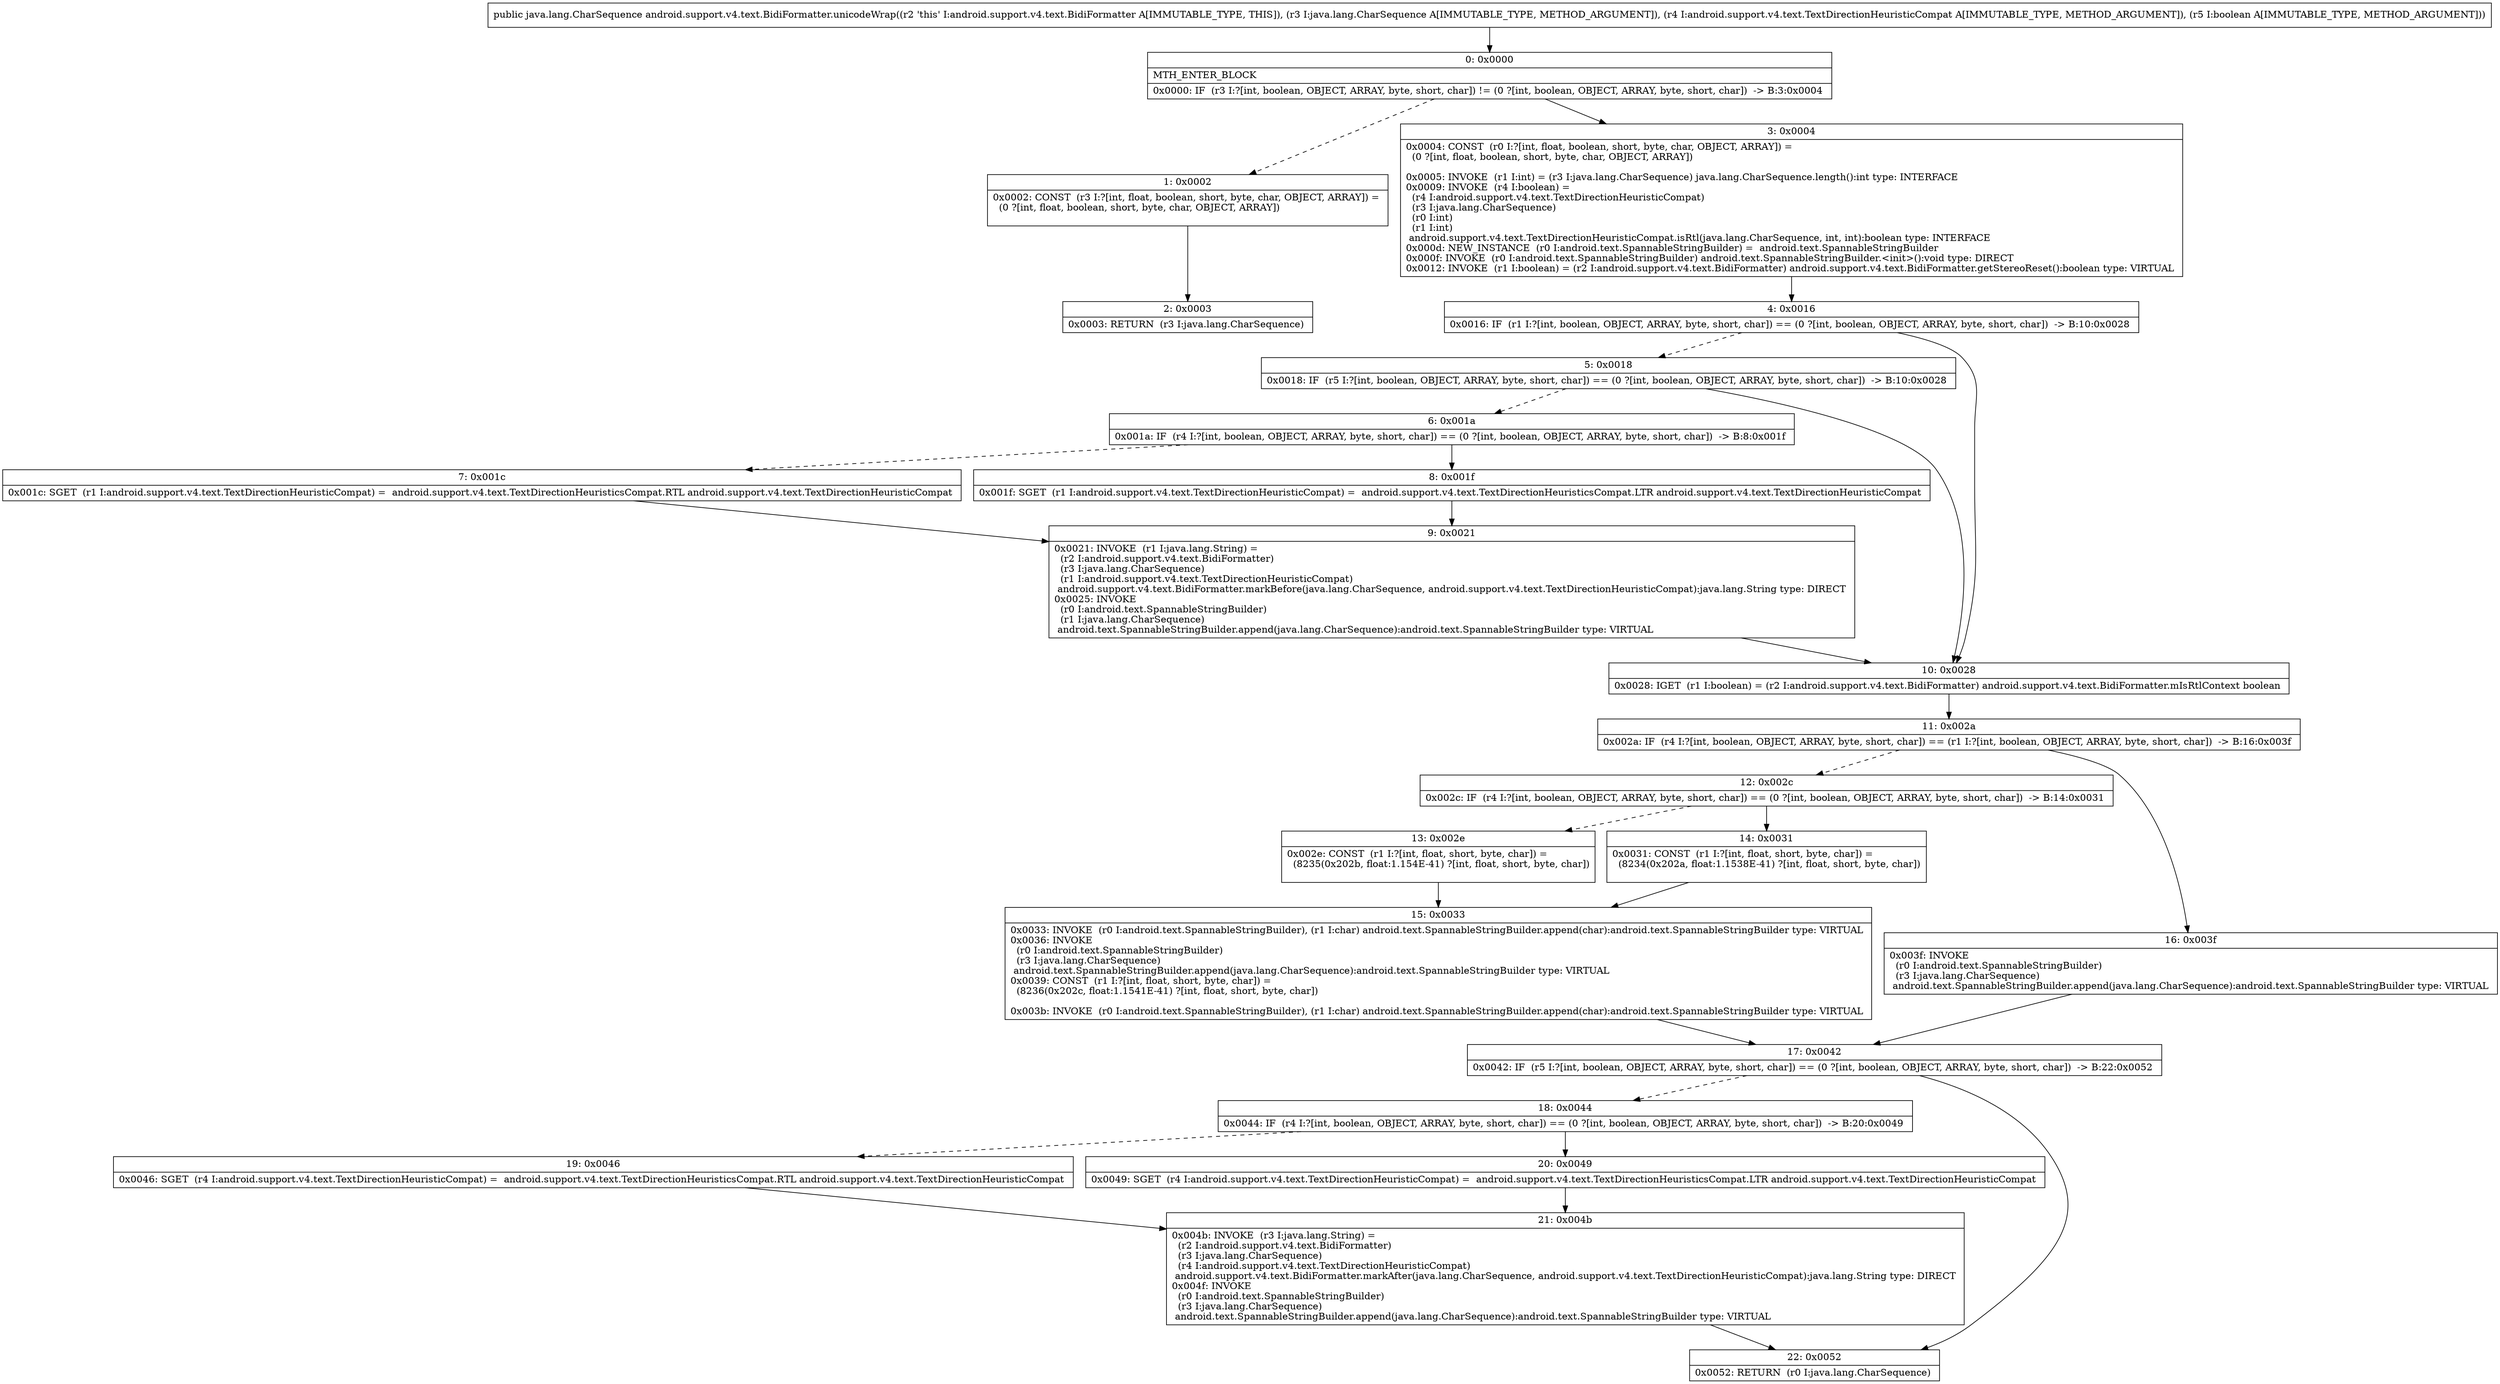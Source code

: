 digraph "CFG forandroid.support.v4.text.BidiFormatter.unicodeWrap(Ljava\/lang\/CharSequence;Landroid\/support\/v4\/text\/TextDirectionHeuristicCompat;Z)Ljava\/lang\/CharSequence;" {
Node_0 [shape=record,label="{0\:\ 0x0000|MTH_ENTER_BLOCK\l|0x0000: IF  (r3 I:?[int, boolean, OBJECT, ARRAY, byte, short, char]) != (0 ?[int, boolean, OBJECT, ARRAY, byte, short, char])  \-\> B:3:0x0004 \l}"];
Node_1 [shape=record,label="{1\:\ 0x0002|0x0002: CONST  (r3 I:?[int, float, boolean, short, byte, char, OBJECT, ARRAY]) = \l  (0 ?[int, float, boolean, short, byte, char, OBJECT, ARRAY])\l \l}"];
Node_2 [shape=record,label="{2\:\ 0x0003|0x0003: RETURN  (r3 I:java.lang.CharSequence) \l}"];
Node_3 [shape=record,label="{3\:\ 0x0004|0x0004: CONST  (r0 I:?[int, float, boolean, short, byte, char, OBJECT, ARRAY]) = \l  (0 ?[int, float, boolean, short, byte, char, OBJECT, ARRAY])\l \l0x0005: INVOKE  (r1 I:int) = (r3 I:java.lang.CharSequence) java.lang.CharSequence.length():int type: INTERFACE \l0x0009: INVOKE  (r4 I:boolean) = \l  (r4 I:android.support.v4.text.TextDirectionHeuristicCompat)\l  (r3 I:java.lang.CharSequence)\l  (r0 I:int)\l  (r1 I:int)\l android.support.v4.text.TextDirectionHeuristicCompat.isRtl(java.lang.CharSequence, int, int):boolean type: INTERFACE \l0x000d: NEW_INSTANCE  (r0 I:android.text.SpannableStringBuilder) =  android.text.SpannableStringBuilder \l0x000f: INVOKE  (r0 I:android.text.SpannableStringBuilder) android.text.SpannableStringBuilder.\<init\>():void type: DIRECT \l0x0012: INVOKE  (r1 I:boolean) = (r2 I:android.support.v4.text.BidiFormatter) android.support.v4.text.BidiFormatter.getStereoReset():boolean type: VIRTUAL \l}"];
Node_4 [shape=record,label="{4\:\ 0x0016|0x0016: IF  (r1 I:?[int, boolean, OBJECT, ARRAY, byte, short, char]) == (0 ?[int, boolean, OBJECT, ARRAY, byte, short, char])  \-\> B:10:0x0028 \l}"];
Node_5 [shape=record,label="{5\:\ 0x0018|0x0018: IF  (r5 I:?[int, boolean, OBJECT, ARRAY, byte, short, char]) == (0 ?[int, boolean, OBJECT, ARRAY, byte, short, char])  \-\> B:10:0x0028 \l}"];
Node_6 [shape=record,label="{6\:\ 0x001a|0x001a: IF  (r4 I:?[int, boolean, OBJECT, ARRAY, byte, short, char]) == (0 ?[int, boolean, OBJECT, ARRAY, byte, short, char])  \-\> B:8:0x001f \l}"];
Node_7 [shape=record,label="{7\:\ 0x001c|0x001c: SGET  (r1 I:android.support.v4.text.TextDirectionHeuristicCompat) =  android.support.v4.text.TextDirectionHeuristicsCompat.RTL android.support.v4.text.TextDirectionHeuristicCompat \l}"];
Node_8 [shape=record,label="{8\:\ 0x001f|0x001f: SGET  (r1 I:android.support.v4.text.TextDirectionHeuristicCompat) =  android.support.v4.text.TextDirectionHeuristicsCompat.LTR android.support.v4.text.TextDirectionHeuristicCompat \l}"];
Node_9 [shape=record,label="{9\:\ 0x0021|0x0021: INVOKE  (r1 I:java.lang.String) = \l  (r2 I:android.support.v4.text.BidiFormatter)\l  (r3 I:java.lang.CharSequence)\l  (r1 I:android.support.v4.text.TextDirectionHeuristicCompat)\l android.support.v4.text.BidiFormatter.markBefore(java.lang.CharSequence, android.support.v4.text.TextDirectionHeuristicCompat):java.lang.String type: DIRECT \l0x0025: INVOKE  \l  (r0 I:android.text.SpannableStringBuilder)\l  (r1 I:java.lang.CharSequence)\l android.text.SpannableStringBuilder.append(java.lang.CharSequence):android.text.SpannableStringBuilder type: VIRTUAL \l}"];
Node_10 [shape=record,label="{10\:\ 0x0028|0x0028: IGET  (r1 I:boolean) = (r2 I:android.support.v4.text.BidiFormatter) android.support.v4.text.BidiFormatter.mIsRtlContext boolean \l}"];
Node_11 [shape=record,label="{11\:\ 0x002a|0x002a: IF  (r4 I:?[int, boolean, OBJECT, ARRAY, byte, short, char]) == (r1 I:?[int, boolean, OBJECT, ARRAY, byte, short, char])  \-\> B:16:0x003f \l}"];
Node_12 [shape=record,label="{12\:\ 0x002c|0x002c: IF  (r4 I:?[int, boolean, OBJECT, ARRAY, byte, short, char]) == (0 ?[int, boolean, OBJECT, ARRAY, byte, short, char])  \-\> B:14:0x0031 \l}"];
Node_13 [shape=record,label="{13\:\ 0x002e|0x002e: CONST  (r1 I:?[int, float, short, byte, char]) = \l  (8235(0x202b, float:1.154E\-41) ?[int, float, short, byte, char])\l \l}"];
Node_14 [shape=record,label="{14\:\ 0x0031|0x0031: CONST  (r1 I:?[int, float, short, byte, char]) = \l  (8234(0x202a, float:1.1538E\-41) ?[int, float, short, byte, char])\l \l}"];
Node_15 [shape=record,label="{15\:\ 0x0033|0x0033: INVOKE  (r0 I:android.text.SpannableStringBuilder), (r1 I:char) android.text.SpannableStringBuilder.append(char):android.text.SpannableStringBuilder type: VIRTUAL \l0x0036: INVOKE  \l  (r0 I:android.text.SpannableStringBuilder)\l  (r3 I:java.lang.CharSequence)\l android.text.SpannableStringBuilder.append(java.lang.CharSequence):android.text.SpannableStringBuilder type: VIRTUAL \l0x0039: CONST  (r1 I:?[int, float, short, byte, char]) = \l  (8236(0x202c, float:1.1541E\-41) ?[int, float, short, byte, char])\l \l0x003b: INVOKE  (r0 I:android.text.SpannableStringBuilder), (r1 I:char) android.text.SpannableStringBuilder.append(char):android.text.SpannableStringBuilder type: VIRTUAL \l}"];
Node_16 [shape=record,label="{16\:\ 0x003f|0x003f: INVOKE  \l  (r0 I:android.text.SpannableStringBuilder)\l  (r3 I:java.lang.CharSequence)\l android.text.SpannableStringBuilder.append(java.lang.CharSequence):android.text.SpannableStringBuilder type: VIRTUAL \l}"];
Node_17 [shape=record,label="{17\:\ 0x0042|0x0042: IF  (r5 I:?[int, boolean, OBJECT, ARRAY, byte, short, char]) == (0 ?[int, boolean, OBJECT, ARRAY, byte, short, char])  \-\> B:22:0x0052 \l}"];
Node_18 [shape=record,label="{18\:\ 0x0044|0x0044: IF  (r4 I:?[int, boolean, OBJECT, ARRAY, byte, short, char]) == (0 ?[int, boolean, OBJECT, ARRAY, byte, short, char])  \-\> B:20:0x0049 \l}"];
Node_19 [shape=record,label="{19\:\ 0x0046|0x0046: SGET  (r4 I:android.support.v4.text.TextDirectionHeuristicCompat) =  android.support.v4.text.TextDirectionHeuristicsCompat.RTL android.support.v4.text.TextDirectionHeuristicCompat \l}"];
Node_20 [shape=record,label="{20\:\ 0x0049|0x0049: SGET  (r4 I:android.support.v4.text.TextDirectionHeuristicCompat) =  android.support.v4.text.TextDirectionHeuristicsCompat.LTR android.support.v4.text.TextDirectionHeuristicCompat \l}"];
Node_21 [shape=record,label="{21\:\ 0x004b|0x004b: INVOKE  (r3 I:java.lang.String) = \l  (r2 I:android.support.v4.text.BidiFormatter)\l  (r3 I:java.lang.CharSequence)\l  (r4 I:android.support.v4.text.TextDirectionHeuristicCompat)\l android.support.v4.text.BidiFormatter.markAfter(java.lang.CharSequence, android.support.v4.text.TextDirectionHeuristicCompat):java.lang.String type: DIRECT \l0x004f: INVOKE  \l  (r0 I:android.text.SpannableStringBuilder)\l  (r3 I:java.lang.CharSequence)\l android.text.SpannableStringBuilder.append(java.lang.CharSequence):android.text.SpannableStringBuilder type: VIRTUAL \l}"];
Node_22 [shape=record,label="{22\:\ 0x0052|0x0052: RETURN  (r0 I:java.lang.CharSequence) \l}"];
MethodNode[shape=record,label="{public java.lang.CharSequence android.support.v4.text.BidiFormatter.unicodeWrap((r2 'this' I:android.support.v4.text.BidiFormatter A[IMMUTABLE_TYPE, THIS]), (r3 I:java.lang.CharSequence A[IMMUTABLE_TYPE, METHOD_ARGUMENT]), (r4 I:android.support.v4.text.TextDirectionHeuristicCompat A[IMMUTABLE_TYPE, METHOD_ARGUMENT]), (r5 I:boolean A[IMMUTABLE_TYPE, METHOD_ARGUMENT])) }"];
MethodNode -> Node_0;
Node_0 -> Node_1[style=dashed];
Node_0 -> Node_3;
Node_1 -> Node_2;
Node_3 -> Node_4;
Node_4 -> Node_5[style=dashed];
Node_4 -> Node_10;
Node_5 -> Node_6[style=dashed];
Node_5 -> Node_10;
Node_6 -> Node_7[style=dashed];
Node_6 -> Node_8;
Node_7 -> Node_9;
Node_8 -> Node_9;
Node_9 -> Node_10;
Node_10 -> Node_11;
Node_11 -> Node_12[style=dashed];
Node_11 -> Node_16;
Node_12 -> Node_13[style=dashed];
Node_12 -> Node_14;
Node_13 -> Node_15;
Node_14 -> Node_15;
Node_15 -> Node_17;
Node_16 -> Node_17;
Node_17 -> Node_18[style=dashed];
Node_17 -> Node_22;
Node_18 -> Node_19[style=dashed];
Node_18 -> Node_20;
Node_19 -> Node_21;
Node_20 -> Node_21;
Node_21 -> Node_22;
}

